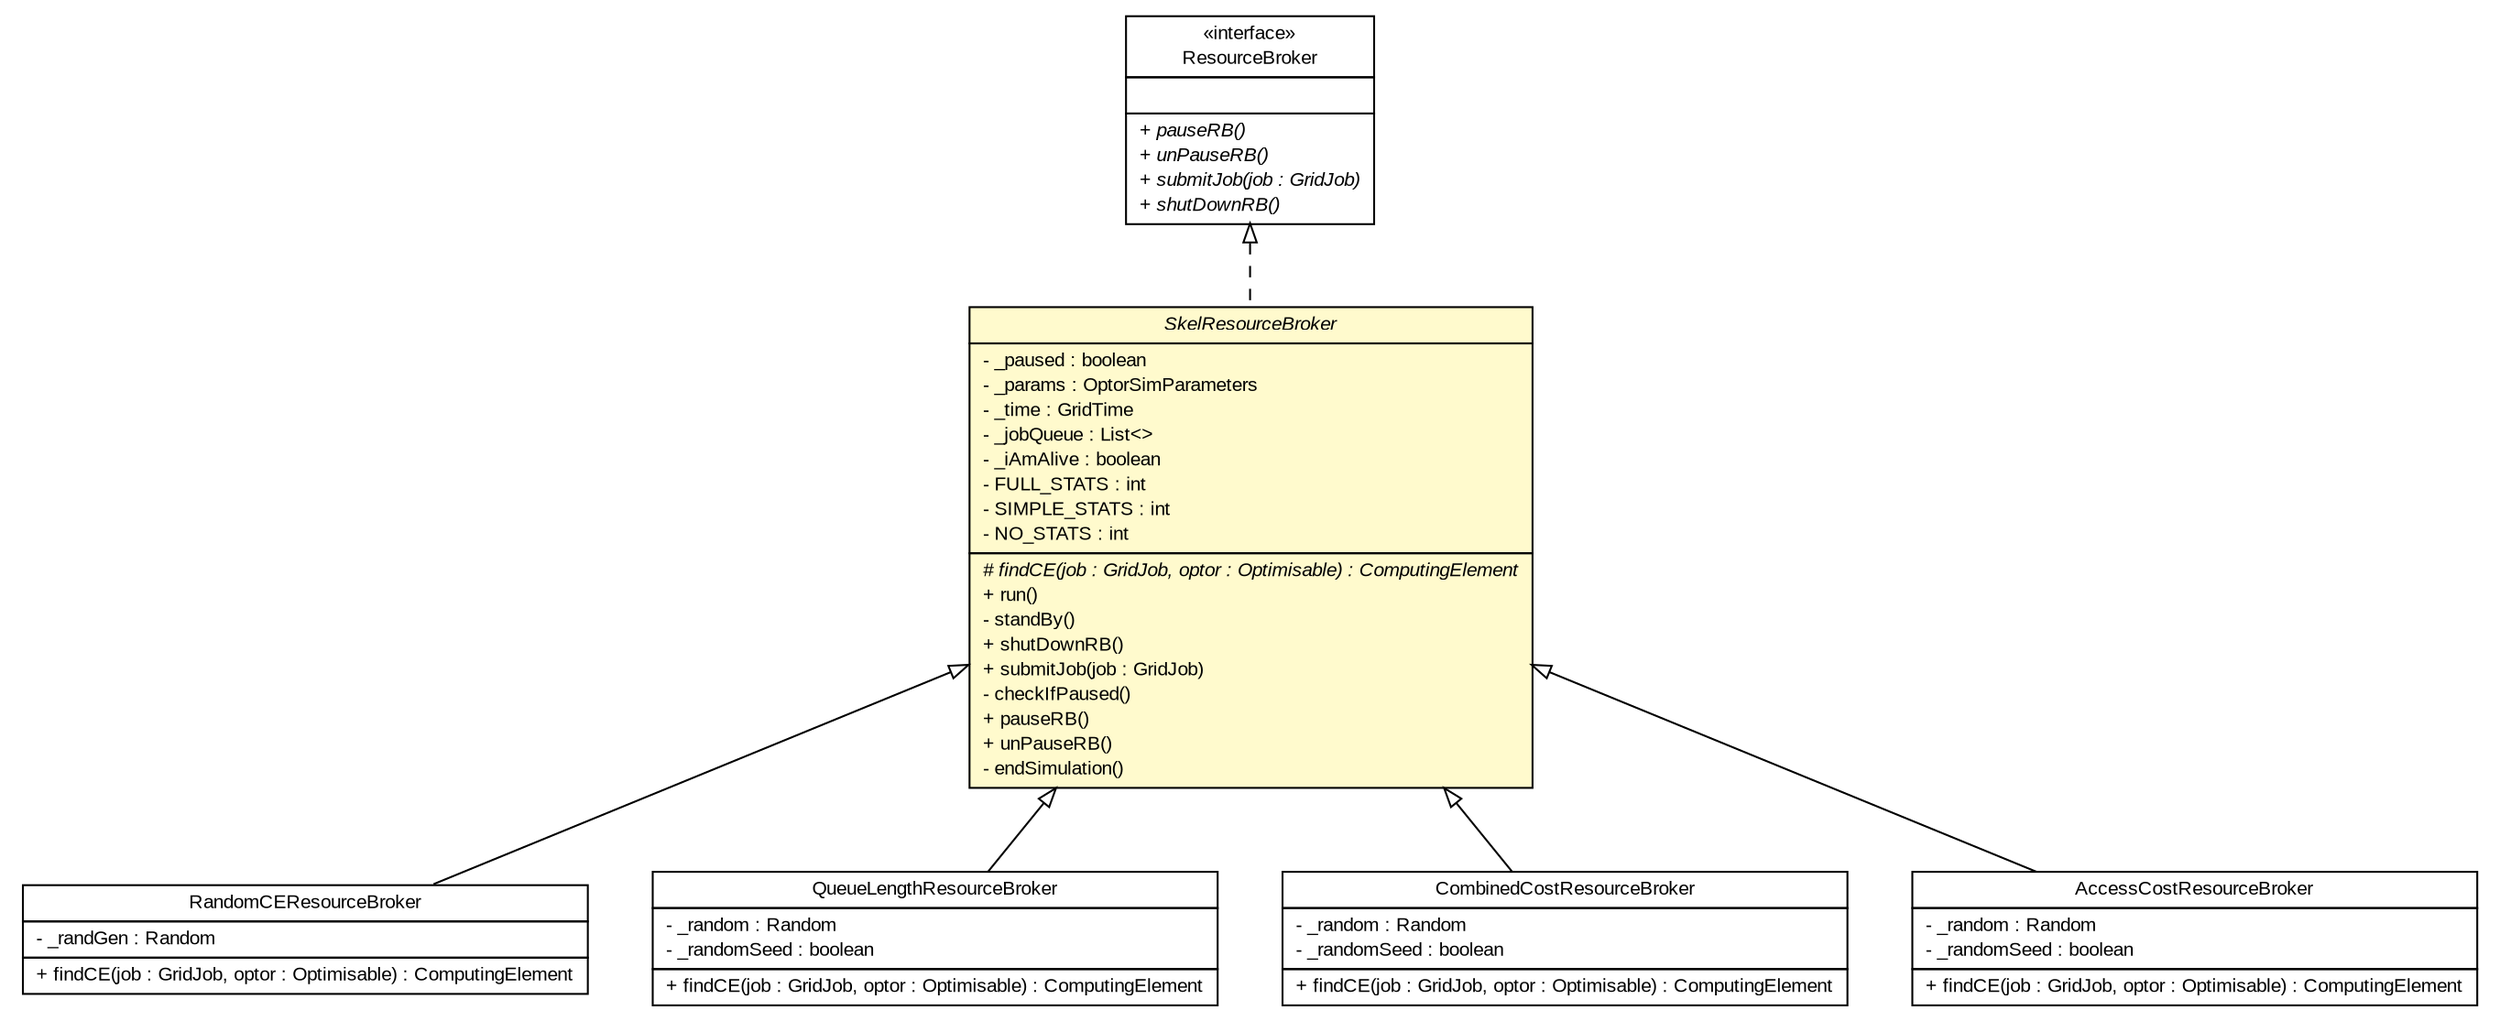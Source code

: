 #!/usr/local/bin/dot
#
# Class diagram 
# Generated by UMLGraph version R5_7_2-3-gee82a7 (http://www.umlgraph.org/)
#

digraph G {
	edge [fontname="arial",fontsize=10,labelfontname="arial",labelfontsize=10];
	node [fontname="arial",fontsize=10,shape=plaintext];
	nodesep=0.25;
	ranksep=0.5;
	// org.edg.data.replication.optorsim.SkelResourceBroker
	c10234 [label=<<table title="org.edg.data.replication.optorsim.SkelResourceBroker" border="0" cellborder="1" cellspacing="0" cellpadding="2" port="p" bgcolor="lemonChiffon" href="./SkelResourceBroker.html">
		<tr><td><table border="0" cellspacing="0" cellpadding="1">
<tr><td align="center" balign="center"><font face="arial italic"> SkelResourceBroker </font></td></tr>
		</table></td></tr>
		<tr><td><table border="0" cellspacing="0" cellpadding="1">
<tr><td align="left" balign="left"> - _paused : boolean </td></tr>
<tr><td align="left" balign="left"> - _params : OptorSimParameters </td></tr>
<tr><td align="left" balign="left"> - _time : GridTime </td></tr>
<tr><td align="left" balign="left"> - _jobQueue : List&lt;&gt; </td></tr>
<tr><td align="left" balign="left"> - _iAmAlive : boolean </td></tr>
<tr><td align="left" balign="left"> - FULL_STATS : int </td></tr>
<tr><td align="left" balign="left"> - SIMPLE_STATS : int </td></tr>
<tr><td align="left" balign="left"> - NO_STATS : int </td></tr>
		</table></td></tr>
		<tr><td><table border="0" cellspacing="0" cellpadding="1">
<tr><td align="left" balign="left"><font face="arial italic" point-size="10.0"> # findCE(job : GridJob, optor : Optimisable) : ComputingElement </font></td></tr>
<tr><td align="left" balign="left"> + run() </td></tr>
<tr><td align="left" balign="left"> - standBy() </td></tr>
<tr><td align="left" balign="left"> + shutDownRB() </td></tr>
<tr><td align="left" balign="left"> + submitJob(job : GridJob) </td></tr>
<tr><td align="left" balign="left"> - checkIfPaused() </td></tr>
<tr><td align="left" balign="left"> + pauseRB() </td></tr>
<tr><td align="left" balign="left"> + unPauseRB() </td></tr>
<tr><td align="left" balign="left"> - endSimulation() </td></tr>
		</table></td></tr>
		</table>>, URL="./SkelResourceBroker.html", fontname="arial", fontcolor="black", fontsize=10.0];
	// org.edg.data.replication.optorsim.ResourceBroker
	c10242 [label=<<table title="org.edg.data.replication.optorsim.ResourceBroker" border="0" cellborder="1" cellspacing="0" cellpadding="2" port="p" href="./ResourceBroker.html">
		<tr><td><table border="0" cellspacing="0" cellpadding="1">
<tr><td align="center" balign="center"> &#171;interface&#187; </td></tr>
<tr><td align="center" balign="center"> ResourceBroker </td></tr>
		</table></td></tr>
		<tr><td><table border="0" cellspacing="0" cellpadding="1">
<tr><td align="left" balign="left">  </td></tr>
		</table></td></tr>
		<tr><td><table border="0" cellspacing="0" cellpadding="1">
<tr><td align="left" balign="left"><font face="arial italic" point-size="10.0"> + pauseRB() </font></td></tr>
<tr><td align="left" balign="left"><font face="arial italic" point-size="10.0"> + unPauseRB() </font></td></tr>
<tr><td align="left" balign="left"><font face="arial italic" point-size="10.0"> + submitJob(job : GridJob) </font></td></tr>
<tr><td align="left" balign="left"><font face="arial italic" point-size="10.0"> + shutDownRB() </font></td></tr>
		</table></td></tr>
		</table>>, URL="./ResourceBroker.html", fontname="arial", fontcolor="black", fontsize=10.0];
	// org.edg.data.replication.optorsim.RandomCEResourceBroker
	c10247 [label=<<table title="org.edg.data.replication.optorsim.RandomCEResourceBroker" border="0" cellborder="1" cellspacing="0" cellpadding="2" port="p" href="./RandomCEResourceBroker.html">
		<tr><td><table border="0" cellspacing="0" cellpadding="1">
<tr><td align="center" balign="center"> RandomCEResourceBroker </td></tr>
		</table></td></tr>
		<tr><td><table border="0" cellspacing="0" cellpadding="1">
<tr><td align="left" balign="left"> - _randGen : Random </td></tr>
		</table></td></tr>
		<tr><td><table border="0" cellspacing="0" cellpadding="1">
<tr><td align="left" balign="left"> + findCE(job : GridJob, optor : Optimisable) : ComputingElement </td></tr>
		</table></td></tr>
		</table>>, URL="./RandomCEResourceBroker.html", fontname="arial", fontcolor="black", fontsize=10.0];
	// org.edg.data.replication.optorsim.QueueLengthResourceBroker
	c10249 [label=<<table title="org.edg.data.replication.optorsim.QueueLengthResourceBroker" border="0" cellborder="1" cellspacing="0" cellpadding="2" port="p" href="./QueueLengthResourceBroker.html">
		<tr><td><table border="0" cellspacing="0" cellpadding="1">
<tr><td align="center" balign="center"> QueueLengthResourceBroker </td></tr>
		</table></td></tr>
		<tr><td><table border="0" cellspacing="0" cellpadding="1">
<tr><td align="left" balign="left"> - _random : Random </td></tr>
<tr><td align="left" balign="left"> - _randomSeed : boolean </td></tr>
		</table></td></tr>
		<tr><td><table border="0" cellspacing="0" cellpadding="1">
<tr><td align="left" balign="left"> + findCE(job : GridJob, optor : Optimisable) : ComputingElement </td></tr>
		</table></td></tr>
		</table>>, URL="./QueueLengthResourceBroker.html", fontname="arial", fontcolor="black", fontsize=10.0];
	// org.edg.data.replication.optorsim.CombinedCostResourceBroker
	c10257 [label=<<table title="org.edg.data.replication.optorsim.CombinedCostResourceBroker" border="0" cellborder="1" cellspacing="0" cellpadding="2" port="p" href="./CombinedCostResourceBroker.html">
		<tr><td><table border="0" cellspacing="0" cellpadding="1">
<tr><td align="center" balign="center"> CombinedCostResourceBroker </td></tr>
		</table></td></tr>
		<tr><td><table border="0" cellspacing="0" cellpadding="1">
<tr><td align="left" balign="left"> - _random : Random </td></tr>
<tr><td align="left" balign="left"> - _randomSeed : boolean </td></tr>
		</table></td></tr>
		<tr><td><table border="0" cellspacing="0" cellpadding="1">
<tr><td align="left" balign="left"> + findCE(job : GridJob, optor : Optimisable) : ComputingElement </td></tr>
		</table></td></tr>
		</table>>, URL="./CombinedCostResourceBroker.html", fontname="arial", fontcolor="black", fontsize=10.0];
	// org.edg.data.replication.optorsim.AccessCostResourceBroker
	c10263 [label=<<table title="org.edg.data.replication.optorsim.AccessCostResourceBroker" border="0" cellborder="1" cellspacing="0" cellpadding="2" port="p" href="./AccessCostResourceBroker.html">
		<tr><td><table border="0" cellspacing="0" cellpadding="1">
<tr><td align="center" balign="center"> AccessCostResourceBroker </td></tr>
		</table></td></tr>
		<tr><td><table border="0" cellspacing="0" cellpadding="1">
<tr><td align="left" balign="left"> - _random : Random </td></tr>
<tr><td align="left" balign="left"> - _randomSeed : boolean </td></tr>
		</table></td></tr>
		<tr><td><table border="0" cellspacing="0" cellpadding="1">
<tr><td align="left" balign="left"> + findCE(job : GridJob, optor : Optimisable) : ComputingElement </td></tr>
		</table></td></tr>
		</table>>, URL="./AccessCostResourceBroker.html", fontname="arial", fontcolor="black", fontsize=10.0];
	//org.edg.data.replication.optorsim.SkelResourceBroker implements org.edg.data.replication.optorsim.ResourceBroker
	c10242:p -> c10234:p [dir=back,arrowtail=empty,style=dashed];
	//org.edg.data.replication.optorsim.RandomCEResourceBroker extends org.edg.data.replication.optorsim.SkelResourceBroker
	c10234:p -> c10247:p [dir=back,arrowtail=empty];
	//org.edg.data.replication.optorsim.QueueLengthResourceBroker extends org.edg.data.replication.optorsim.SkelResourceBroker
	c10234:p -> c10249:p [dir=back,arrowtail=empty];
	//org.edg.data.replication.optorsim.CombinedCostResourceBroker extends org.edg.data.replication.optorsim.SkelResourceBroker
	c10234:p -> c10257:p [dir=back,arrowtail=empty];
	//org.edg.data.replication.optorsim.AccessCostResourceBroker extends org.edg.data.replication.optorsim.SkelResourceBroker
	c10234:p -> c10263:p [dir=back,arrowtail=empty];
}

